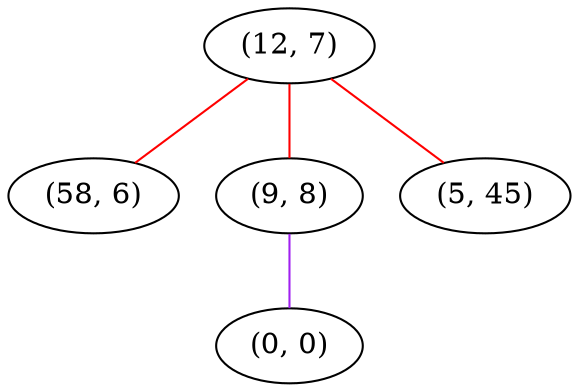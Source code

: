 graph "" {
"(12, 7)";
"(58, 6)";
"(9, 8)";
"(5, 45)";
"(0, 0)";
"(12, 7)" -- "(9, 8)"  [color=red, key=0, weight=1];
"(12, 7)" -- "(58, 6)"  [color=red, key=0, weight=1];
"(12, 7)" -- "(5, 45)"  [color=red, key=0, weight=1];
"(9, 8)" -- "(0, 0)"  [color=purple, key=0, weight=4];
}
